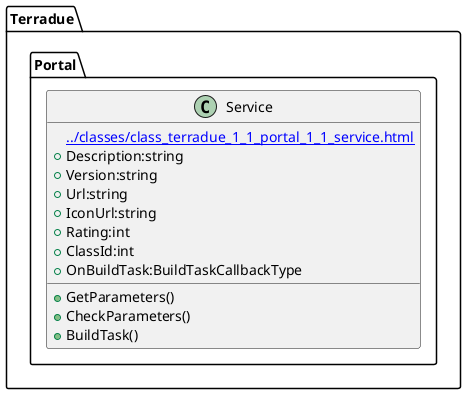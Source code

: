 @startuml
set namespaceSeparator ::
class Terradue::Portal::Service {
[[../classes/class_terradue_1_1_portal_1_1_service.html]]
 +Description:string
 +Version:string
 +Url:string
 +IconUrl:string
 +Rating:int
 +ClassId:int
 +OnBuildTask:BuildTaskCallbackType
 +GetParameters()
 +CheckParameters()
 +BuildTask()
}
@enduml
